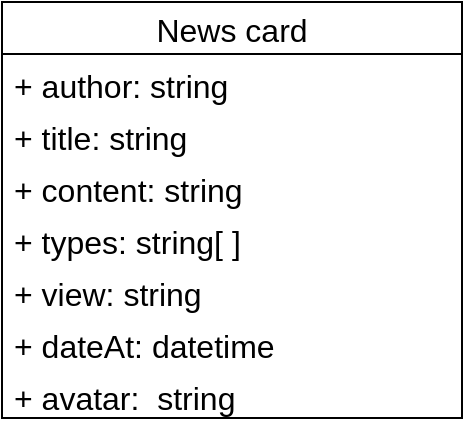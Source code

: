 <mxfile>
    <diagram id="klSHb6XE8jzE63rml_38" name="Page-1">
        <mxGraphModel dx="1155" dy="649" grid="1" gridSize="10" guides="1" tooltips="1" connect="1" arrows="1" fold="1" page="1" pageScale="1" pageWidth="850" pageHeight="1100" math="0" shadow="0">
            <root>
                <mxCell id="0"/>
                <mxCell id="1" parent="0"/>
                <mxCell id="2" value="News card" style="swimlane;fontStyle=0;childLayout=stackLayout;horizontal=1;startSize=26;fillColor=none;horizontalStack=0;resizeParent=1;resizeParentMax=0;resizeLast=0;collapsible=1;marginBottom=0;fontSize=16;" vertex="1" parent="1">
                    <mxGeometry x="151" y="130" width="230" height="208" as="geometry"/>
                </mxCell>
                <mxCell id="3" value="+ author: string" style="text;strokeColor=none;fillColor=none;align=left;verticalAlign=top;spacingLeft=4;spacingRight=4;overflow=hidden;rotatable=0;points=[[0,0.5],[1,0.5]];portConstraint=eastwest;fontSize=16;" vertex="1" parent="2">
                    <mxGeometry y="26" width="230" height="26" as="geometry"/>
                </mxCell>
                <mxCell id="4" value="+ title: string" style="text;strokeColor=none;fillColor=none;align=left;verticalAlign=top;spacingLeft=4;spacingRight=4;overflow=hidden;rotatable=0;points=[[0,0.5],[1,0.5]];portConstraint=eastwest;fontSize=16;" vertex="1" parent="2">
                    <mxGeometry y="52" width="230" height="26" as="geometry"/>
                </mxCell>
                <mxCell id="5" value="+ content: string" style="text;strokeColor=none;fillColor=none;align=left;verticalAlign=top;spacingLeft=4;spacingRight=4;overflow=hidden;rotatable=0;points=[[0,0.5],[1,0.5]];portConstraint=eastwest;fontSize=16;" vertex="1" parent="2">
                    <mxGeometry y="78" width="230" height="26" as="geometry"/>
                </mxCell>
                <mxCell id="6" value="+ types: string[ ]" style="text;strokeColor=none;fillColor=none;align=left;verticalAlign=top;spacingLeft=4;spacingRight=4;overflow=hidden;rotatable=0;points=[[0,0.5],[1,0.5]];portConstraint=eastwest;fontSize=16;" vertex="1" parent="2">
                    <mxGeometry y="104" width="230" height="26" as="geometry"/>
                </mxCell>
                <mxCell id="7" value="+ view: string" style="text;strokeColor=none;fillColor=none;align=left;verticalAlign=top;spacingLeft=4;spacingRight=4;overflow=hidden;rotatable=0;points=[[0,0.5],[1,0.5]];portConstraint=eastwest;fontSize=16;" vertex="1" parent="2">
                    <mxGeometry y="130" width="230" height="26" as="geometry"/>
                </mxCell>
                <mxCell id="8" value="+ dateAt: datetime " style="text;strokeColor=none;fillColor=none;align=left;verticalAlign=top;spacingLeft=4;spacingRight=4;overflow=hidden;rotatable=0;points=[[0,0.5],[1,0.5]];portConstraint=eastwest;fontSize=16;" vertex="1" parent="2">
                    <mxGeometry y="156" width="230" height="26" as="geometry"/>
                </mxCell>
                <mxCell id="9" value="+ avatar:  string" style="text;strokeColor=none;fillColor=none;align=left;verticalAlign=top;spacingLeft=4;spacingRight=4;overflow=hidden;rotatable=0;points=[[0,0.5],[1,0.5]];portConstraint=eastwest;fontSize=16;" vertex="1" parent="2">
                    <mxGeometry y="182" width="230" height="26" as="geometry"/>
                </mxCell>
            </root>
        </mxGraphModel>
    </diagram>
</mxfile>
